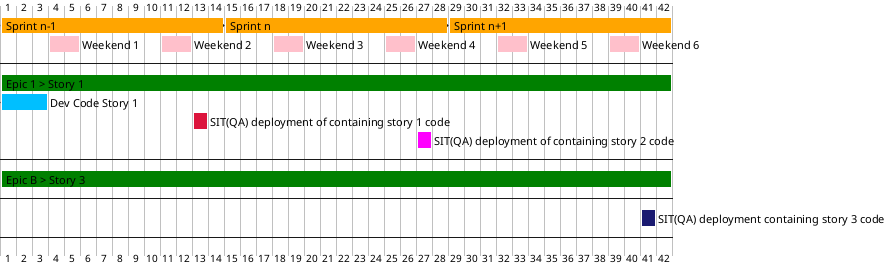 {
  "sha1": "lf2yvlsdue99cya6shvwxzusbjp5rxy",
  "insertion": {
    "when": "2024-06-03T18:59:34.058Z",
    "url": "https://forum.plantuml.net/16247/gantt-chart-vertical-separators",
    "user": "plantuml@gmail.com"
  }
}
@startgantt
'https://plantuml.com/gantt-diagram
printscale daily zoom 1
' Sprint n-1
    [Sprint n-1] lasts 14 days and is colored in Orange
' Sprint n
[Sprint n] lasts 14 days and is colored in Orange and starts after [Sprint n-1]`s end
' Sprint n+1
[Sprint n+1] lasts 14 days and is colored in Orange and starts after [Sprint n]`s end
[Sprint n] displays on same row as [Sprint n-1]
[Sprint n+1] displays on same row as [Sprint n]
' weekends
[Weekend 1] lasts 2 days and is colored in pink and starts 3 days after start
[Weekend 2] lasts 2 days and is colored in pink and starts 10 days after start
[Weekend 3] lasts 2 days and is colored in pink and starts 17 days after start
[Weekend 4] lasts 2 days and is colored in pink and starts 24 days after start
[Weekend 5] lasts 2 days and is colored in pink and starts 31 days after start
[Weekend 6] lasts 2 days and is colored in pink and starts 38 days after start
[Weekend 2] displays on same row as [Weekend 1]
[Weekend 3] displays on same row as [Weekend 2]
[Weekend 4] displays on same row as [Weekend 3]
[Weekend 5] displays on same row as [Weekend 4]
[Weekend 6] displays on same row as [Weekend 5]

--
[Epic 1 > Story 1] lasts 42 days and is colored in lightgreen
' Story 1 on CI (DEV)
[Epic 1 > Story 1] lasts 42 days and is colored in green
[Dev Code Story 1] lasts 3 days and is colored in DeepSkyBlue and starts after [Sprint n-1]'s start

' Story 1 on SIT (QA)
[SIT(QA) deployment of containing story 1 code] lasts 1 days and is colored in Crimson and starts after [Weekend 2]'s end with transparent link

' Story 2 on CI (DEV)

' Story 2 on SIT (QA)
[SIT(QA) deployment of containing story 2 code] lasts 1 days and is colored in Fuchsia and starts after [Weekend 4]'s end with transparent link
--
' Story 3 on CI (DEV)
[Epic B > Story 3] lasts 42 days and is colored in green
--
' Story 3 on SIT (QA)
[SIT(QA) deployment containing story 3 code] lasts 1 days and is colored in midnightBlue and starts after [Weekend 6]'s end with transparent link
--
@endgantt
